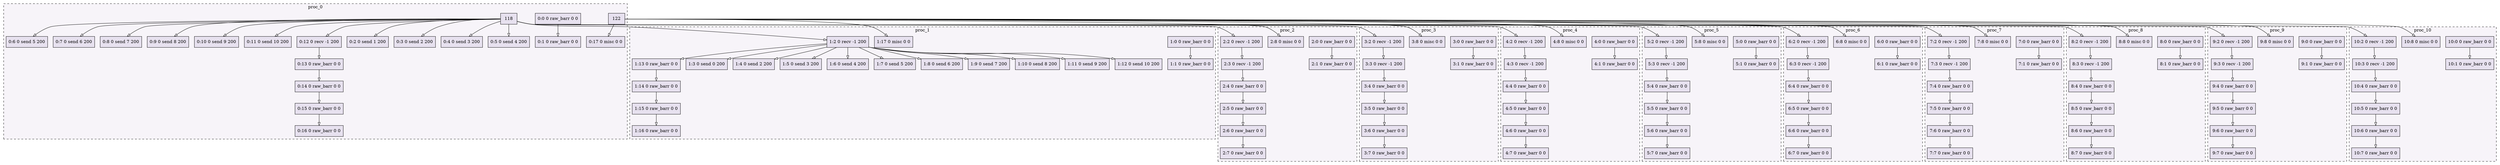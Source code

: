 digraph{node[shape=record style=filled colorscheme=purd9 fillcolor=2];subgraph cluster0{style=dashed;colorscheme=purd9;bgcolor=1;edge[arrowhead=empty];label=proc_0;0[label="0:0 0 raw_barr 0 0"];1[label="0:1 0 raw_barr 0 0"];2[label="0:2 0 send 1 200"];3[label="0:3 0 send 2 200"];4[label="0:4 0 send 3 200"];5[label="0:5 0 send 4 200"];6[label="0:6 0 send 5 200"];7[label="0:7 0 send 6 200"];8[label="0:8 0 send 7 200"];9[label="0:9 0 send 8 200"];10[label="0:10 0 send 9 200"];11[label="0:11 0 send 10 200"];12[label="0:12 0 recv -1 200"];13[label="0:13 0 raw_barr 0 0"];14[label="0:14 0 raw_barr 0 0"];15[label="0:15 0 raw_barr 0 0"];16[label="0:16 0 raw_barr 0 0"];17[label="0:17 0 misc 0 0"];0->1;118->2;118->3;118->4;118->5;118->6;118->7;118->8;118->9;118->10;118->11;118->12;12->13;13->14;14->15;15->16;122->17;}subgraph cluster1{style=dashed;colorscheme=purd9;bgcolor=1;edge[arrowhead=empty];label=proc_1;18[label="1:0 0 raw_barr 0 0"];19[label="1:1 0 raw_barr 0 0"];20[label="1:2 0 recv -1 200"];21[label="1:3 0 send 0 200"];22[label="1:4 0 send 2 200"];23[label="1:5 0 send 3 200"];24[label="1:6 0 send 4 200"];25[label="1:7 0 send 5 200"];26[label="1:8 0 send 6 200"];27[label="1:9 0 send 7 200"];28[label="1:10 0 send 8 200"];29[label="1:11 0 send 9 200"];30[label="1:12 0 send 10 200"];31[label="1:13 0 raw_barr 0 0"];32[label="1:14 0 raw_barr 0 0"];33[label="1:15 0 raw_barr 0 0"];34[label="1:16 0 raw_barr 0 0"];35[label="1:17 0 misc 0 0"];18->19;118->20;20->21;20->22;20->23;20->24;20->25;20->26;20->27;20->28;20->29;20->30;20->31;31->32;32->33;33->34;122->35;}subgraph cluster2{style=dashed;colorscheme=purd9;bgcolor=1;edge[arrowhead=empty];label=proc_2;36[label="2:0 0 raw_barr 0 0"];37[label="2:1 0 raw_barr 0 0"];38[label="2:2 0 recv -1 200"];39[label="2:3 0 recv -1 200"];40[label="2:4 0 raw_barr 0 0"];41[label="2:5 0 raw_barr 0 0"];42[label="2:6 0 raw_barr 0 0"];43[label="2:7 0 raw_barr 0 0"];44[label="2:8 0 misc 0 0"];36->37;118->38;38->39;39->40;40->41;41->42;42->43;122->44;}subgraph cluster3{style=dashed;colorscheme=purd9;bgcolor=1;edge[arrowhead=empty];label=proc_3;45[label="3:0 0 raw_barr 0 0"];46[label="3:1 0 raw_barr 0 0"];47[label="3:2 0 recv -1 200"];48[label="3:3 0 recv -1 200"];49[label="3:4 0 raw_barr 0 0"];50[label="3:5 0 raw_barr 0 0"];51[label="3:6 0 raw_barr 0 0"];52[label="3:7 0 raw_barr 0 0"];53[label="3:8 0 misc 0 0"];45->46;118->47;47->48;48->49;49->50;50->51;51->52;122->53;}subgraph cluster4{style=dashed;colorscheme=purd9;bgcolor=1;edge[arrowhead=empty];label=proc_4;54[label="4:0 0 raw_barr 0 0"];55[label="4:1 0 raw_barr 0 0"];56[label="4:2 0 recv -1 200"];57[label="4:3 0 recv -1 200"];58[label="4:4 0 raw_barr 0 0"];59[label="4:5 0 raw_barr 0 0"];60[label="4:6 0 raw_barr 0 0"];61[label="4:7 0 raw_barr 0 0"];62[label="4:8 0 misc 0 0"];54->55;118->56;56->57;57->58;58->59;59->60;60->61;122->62;}subgraph cluster5{style=dashed;colorscheme=purd9;bgcolor=1;edge[arrowhead=empty];label=proc_5;63[label="5:0 0 raw_barr 0 0"];64[label="5:1 0 raw_barr 0 0"];65[label="5:2 0 recv -1 200"];66[label="5:3 0 recv -1 200"];67[label="5:4 0 raw_barr 0 0"];68[label="5:5 0 raw_barr 0 0"];69[label="5:6 0 raw_barr 0 0"];70[label="5:7 0 raw_barr 0 0"];71[label="5:8 0 misc 0 0"];63->64;118->65;65->66;66->67;67->68;68->69;69->70;122->71;}subgraph cluster6{style=dashed;colorscheme=purd9;bgcolor=1;edge[arrowhead=empty];label=proc_6;72[label="6:0 0 raw_barr 0 0"];73[label="6:1 0 raw_barr 0 0"];74[label="6:2 0 recv -1 200"];75[label="6:3 0 recv -1 200"];76[label="6:4 0 raw_barr 0 0"];77[label="6:5 0 raw_barr 0 0"];78[label="6:6 0 raw_barr 0 0"];79[label="6:7 0 raw_barr 0 0"];80[label="6:8 0 misc 0 0"];72->73;118->74;74->75;75->76;76->77;77->78;78->79;122->80;}subgraph cluster7{style=dashed;colorscheme=purd9;bgcolor=1;edge[arrowhead=empty];label=proc_7;81[label="7:0 0 raw_barr 0 0"];82[label="7:1 0 raw_barr 0 0"];83[label="7:2 0 recv -1 200"];84[label="7:3 0 recv -1 200"];85[label="7:4 0 raw_barr 0 0"];86[label="7:5 0 raw_barr 0 0"];87[label="7:6 0 raw_barr 0 0"];88[label="7:7 0 raw_barr 0 0"];89[label="7:8 0 misc 0 0"];81->82;118->83;83->84;84->85;85->86;86->87;87->88;122->89;}subgraph cluster8{style=dashed;colorscheme=purd9;bgcolor=1;edge[arrowhead=empty];label=proc_8;90[label="8:0 0 raw_barr 0 0"];91[label="8:1 0 raw_barr 0 0"];92[label="8:2 0 recv -1 200"];93[label="8:3 0 recv -1 200"];94[label="8:4 0 raw_barr 0 0"];95[label="8:5 0 raw_barr 0 0"];96[label="8:6 0 raw_barr 0 0"];97[label="8:7 0 raw_barr 0 0"];98[label="8:8 0 misc 0 0"];90->91;118->92;92->93;93->94;94->95;95->96;96->97;122->98;}subgraph cluster9{style=dashed;colorscheme=purd9;bgcolor=1;edge[arrowhead=empty];label=proc_9;99[label="9:0 0 raw_barr 0 0"];100[label="9:1 0 raw_barr 0 0"];101[label="9:2 0 recv -1 200"];102[label="9:3 0 recv -1 200"];103[label="9:4 0 raw_barr 0 0"];104[label="9:5 0 raw_barr 0 0"];105[label="9:6 0 raw_barr 0 0"];106[label="9:7 0 raw_barr 0 0"];107[label="9:8 0 misc 0 0"];99->100;118->101;101->102;102->103;103->104;104->105;105->106;122->107;}subgraph cluster10{style=dashed;colorscheme=purd9;bgcolor=1;edge[arrowhead=empty];label=proc_10;108[label="10:0 0 raw_barr 0 0"];109[label="10:1 0 raw_barr 0 0"];110[label="10:2 0 recv -1 200"];111[label="10:3 0 recv -1 200"];112[label="10:4 0 raw_barr 0 0"];113[label="10:5 0 raw_barr 0 0"];114[label="10:6 0 raw_barr 0 0"];115[label="10:7 0 raw_barr 0 0"];116[label="10:8 0 misc 0 0"];108->109;118->110;110->111;111->112;112->113;113->114;114->115;122->116;}}